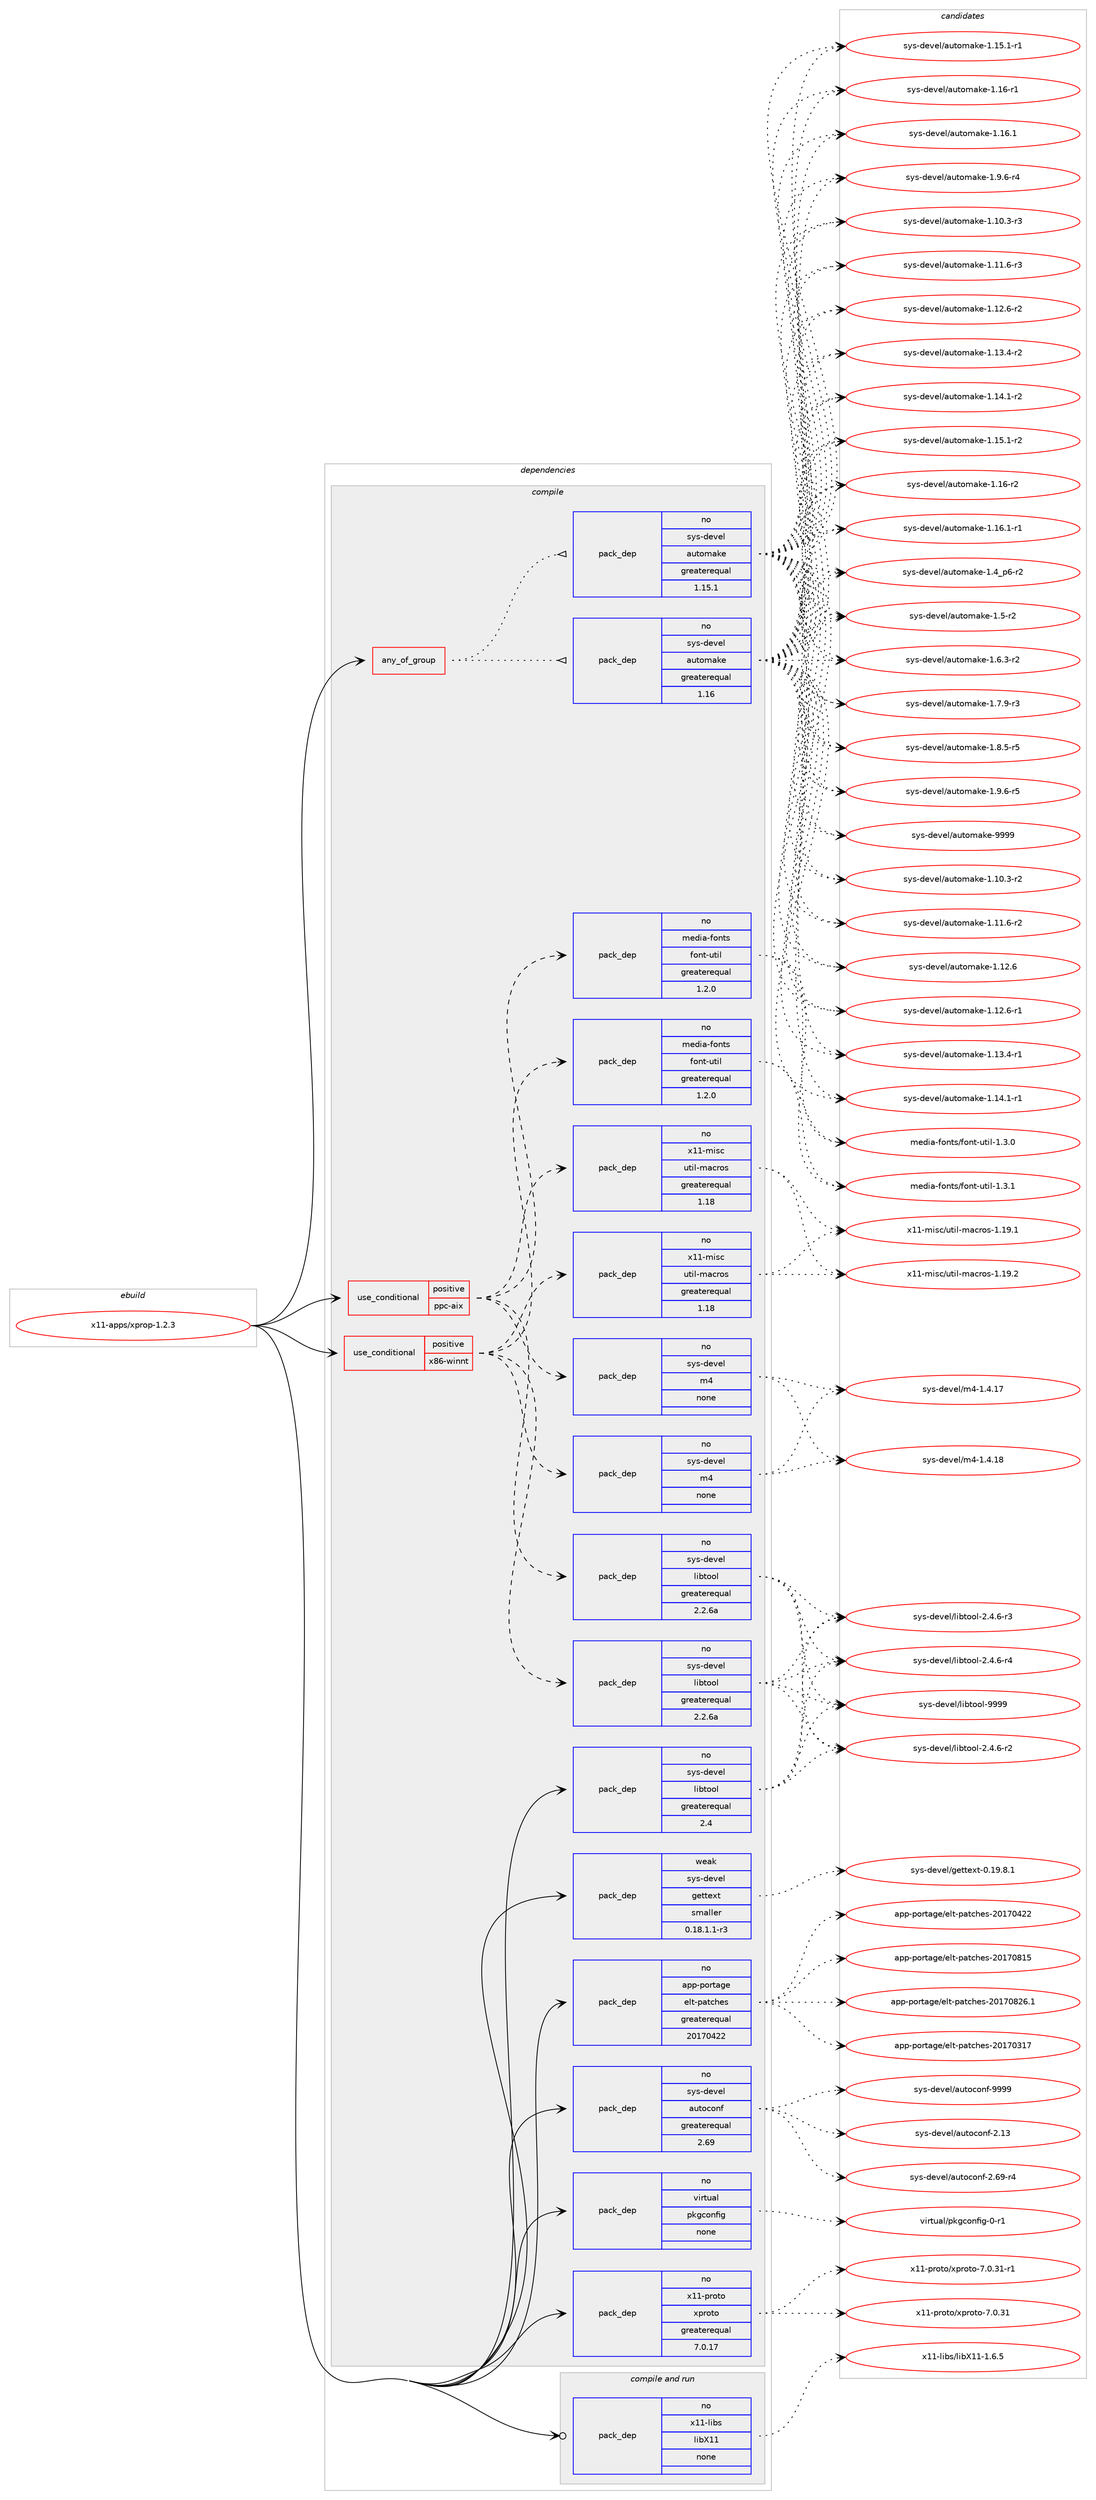 digraph prolog {

# *************
# Graph options
# *************

newrank=true;
concentrate=true;
compound=true;
graph [rankdir=LR,fontname=Helvetica,fontsize=10,ranksep=1.5];#, ranksep=2.5, nodesep=0.2];
edge  [arrowhead=vee];
node  [fontname=Helvetica,fontsize=10];

# **********
# The ebuild
# **********

subgraph cluster_leftcol {
color=gray;
rank=same;
label=<<i>ebuild</i>>;
id [label="x11-apps/xprop-1.2.3", color=red, width=4, href="../x11-apps/xprop-1.2.3.svg"];
}

# ****************
# The dependencies
# ****************

subgraph cluster_midcol {
color=gray;
label=<<i>dependencies</i>>;
subgraph cluster_compile {
fillcolor="#eeeeee";
style=filled;
label=<<i>compile</i>>;
subgraph any97 {
dependency8053 [label=<<TABLE BORDER="0" CELLBORDER="1" CELLSPACING="0" CELLPADDING="4"><TR><TD CELLPADDING="10">any_of_group</TD></TR></TABLE>>, shape=none, color=red];subgraph pack7003 {
dependency8054 [label=<<TABLE BORDER="0" CELLBORDER="1" CELLSPACING="0" CELLPADDING="4" WIDTH="220"><TR><TD ROWSPAN="6" CELLPADDING="30">pack_dep</TD></TR><TR><TD WIDTH="110">no</TD></TR><TR><TD>sys-devel</TD></TR><TR><TD>automake</TD></TR><TR><TD>greaterequal</TD></TR><TR><TD>1.16</TD></TR></TABLE>>, shape=none, color=blue];
}
dependency8053:e -> dependency8054:w [weight=20,style="dotted",arrowhead="oinv"];
subgraph pack7004 {
dependency8055 [label=<<TABLE BORDER="0" CELLBORDER="1" CELLSPACING="0" CELLPADDING="4" WIDTH="220"><TR><TD ROWSPAN="6" CELLPADDING="30">pack_dep</TD></TR><TR><TD WIDTH="110">no</TD></TR><TR><TD>sys-devel</TD></TR><TR><TD>automake</TD></TR><TR><TD>greaterequal</TD></TR><TR><TD>1.15.1</TD></TR></TABLE>>, shape=none, color=blue];
}
dependency8053:e -> dependency8055:w [weight=20,style="dotted",arrowhead="oinv"];
}
id:e -> dependency8053:w [weight=20,style="solid",arrowhead="vee"];
subgraph cond953 {
dependency8056 [label=<<TABLE BORDER="0" CELLBORDER="1" CELLSPACING="0" CELLPADDING="4"><TR><TD ROWSPAN="3" CELLPADDING="10">use_conditional</TD></TR><TR><TD>positive</TD></TR><TR><TD>ppc-aix</TD></TR></TABLE>>, shape=none, color=red];
subgraph pack7005 {
dependency8057 [label=<<TABLE BORDER="0" CELLBORDER="1" CELLSPACING="0" CELLPADDING="4" WIDTH="220"><TR><TD ROWSPAN="6" CELLPADDING="30">pack_dep</TD></TR><TR><TD WIDTH="110">no</TD></TR><TR><TD>sys-devel</TD></TR><TR><TD>libtool</TD></TR><TR><TD>greaterequal</TD></TR><TR><TD>2.2.6a</TD></TR></TABLE>>, shape=none, color=blue];
}
dependency8056:e -> dependency8057:w [weight=20,style="dashed",arrowhead="vee"];
subgraph pack7006 {
dependency8058 [label=<<TABLE BORDER="0" CELLBORDER="1" CELLSPACING="0" CELLPADDING="4" WIDTH="220"><TR><TD ROWSPAN="6" CELLPADDING="30">pack_dep</TD></TR><TR><TD WIDTH="110">no</TD></TR><TR><TD>sys-devel</TD></TR><TR><TD>m4</TD></TR><TR><TD>none</TD></TR><TR><TD></TD></TR></TABLE>>, shape=none, color=blue];
}
dependency8056:e -> dependency8058:w [weight=20,style="dashed",arrowhead="vee"];
subgraph pack7007 {
dependency8059 [label=<<TABLE BORDER="0" CELLBORDER="1" CELLSPACING="0" CELLPADDING="4" WIDTH="220"><TR><TD ROWSPAN="6" CELLPADDING="30">pack_dep</TD></TR><TR><TD WIDTH="110">no</TD></TR><TR><TD>x11-misc</TD></TR><TR><TD>util-macros</TD></TR><TR><TD>greaterequal</TD></TR><TR><TD>1.18</TD></TR></TABLE>>, shape=none, color=blue];
}
dependency8056:e -> dependency8059:w [weight=20,style="dashed",arrowhead="vee"];
subgraph pack7008 {
dependency8060 [label=<<TABLE BORDER="0" CELLBORDER="1" CELLSPACING="0" CELLPADDING="4" WIDTH="220"><TR><TD ROWSPAN="6" CELLPADDING="30">pack_dep</TD></TR><TR><TD WIDTH="110">no</TD></TR><TR><TD>media-fonts</TD></TR><TR><TD>font-util</TD></TR><TR><TD>greaterequal</TD></TR><TR><TD>1.2.0</TD></TR></TABLE>>, shape=none, color=blue];
}
dependency8056:e -> dependency8060:w [weight=20,style="dashed",arrowhead="vee"];
}
id:e -> dependency8056:w [weight=20,style="solid",arrowhead="vee"];
subgraph cond954 {
dependency8061 [label=<<TABLE BORDER="0" CELLBORDER="1" CELLSPACING="0" CELLPADDING="4"><TR><TD ROWSPAN="3" CELLPADDING="10">use_conditional</TD></TR><TR><TD>positive</TD></TR><TR><TD>x86-winnt</TD></TR></TABLE>>, shape=none, color=red];
subgraph pack7009 {
dependency8062 [label=<<TABLE BORDER="0" CELLBORDER="1" CELLSPACING="0" CELLPADDING="4" WIDTH="220"><TR><TD ROWSPAN="6" CELLPADDING="30">pack_dep</TD></TR><TR><TD WIDTH="110">no</TD></TR><TR><TD>sys-devel</TD></TR><TR><TD>libtool</TD></TR><TR><TD>greaterequal</TD></TR><TR><TD>2.2.6a</TD></TR></TABLE>>, shape=none, color=blue];
}
dependency8061:e -> dependency8062:w [weight=20,style="dashed",arrowhead="vee"];
subgraph pack7010 {
dependency8063 [label=<<TABLE BORDER="0" CELLBORDER="1" CELLSPACING="0" CELLPADDING="4" WIDTH="220"><TR><TD ROWSPAN="6" CELLPADDING="30">pack_dep</TD></TR><TR><TD WIDTH="110">no</TD></TR><TR><TD>sys-devel</TD></TR><TR><TD>m4</TD></TR><TR><TD>none</TD></TR><TR><TD></TD></TR></TABLE>>, shape=none, color=blue];
}
dependency8061:e -> dependency8063:w [weight=20,style="dashed",arrowhead="vee"];
subgraph pack7011 {
dependency8064 [label=<<TABLE BORDER="0" CELLBORDER="1" CELLSPACING="0" CELLPADDING="4" WIDTH="220"><TR><TD ROWSPAN="6" CELLPADDING="30">pack_dep</TD></TR><TR><TD WIDTH="110">no</TD></TR><TR><TD>x11-misc</TD></TR><TR><TD>util-macros</TD></TR><TR><TD>greaterequal</TD></TR><TR><TD>1.18</TD></TR></TABLE>>, shape=none, color=blue];
}
dependency8061:e -> dependency8064:w [weight=20,style="dashed",arrowhead="vee"];
subgraph pack7012 {
dependency8065 [label=<<TABLE BORDER="0" CELLBORDER="1" CELLSPACING="0" CELLPADDING="4" WIDTH="220"><TR><TD ROWSPAN="6" CELLPADDING="30">pack_dep</TD></TR><TR><TD WIDTH="110">no</TD></TR><TR><TD>media-fonts</TD></TR><TR><TD>font-util</TD></TR><TR><TD>greaterequal</TD></TR><TR><TD>1.2.0</TD></TR></TABLE>>, shape=none, color=blue];
}
dependency8061:e -> dependency8065:w [weight=20,style="dashed",arrowhead="vee"];
}
id:e -> dependency8061:w [weight=20,style="solid",arrowhead="vee"];
subgraph pack7013 {
dependency8066 [label=<<TABLE BORDER="0" CELLBORDER="1" CELLSPACING="0" CELLPADDING="4" WIDTH="220"><TR><TD ROWSPAN="6" CELLPADDING="30">pack_dep</TD></TR><TR><TD WIDTH="110">no</TD></TR><TR><TD>app-portage</TD></TR><TR><TD>elt-patches</TD></TR><TR><TD>greaterequal</TD></TR><TR><TD>20170422</TD></TR></TABLE>>, shape=none, color=blue];
}
id:e -> dependency8066:w [weight=20,style="solid",arrowhead="vee"];
subgraph pack7014 {
dependency8067 [label=<<TABLE BORDER="0" CELLBORDER="1" CELLSPACING="0" CELLPADDING="4" WIDTH="220"><TR><TD ROWSPAN="6" CELLPADDING="30">pack_dep</TD></TR><TR><TD WIDTH="110">no</TD></TR><TR><TD>sys-devel</TD></TR><TR><TD>autoconf</TD></TR><TR><TD>greaterequal</TD></TR><TR><TD>2.69</TD></TR></TABLE>>, shape=none, color=blue];
}
id:e -> dependency8067:w [weight=20,style="solid",arrowhead="vee"];
subgraph pack7015 {
dependency8068 [label=<<TABLE BORDER="0" CELLBORDER="1" CELLSPACING="0" CELLPADDING="4" WIDTH="220"><TR><TD ROWSPAN="6" CELLPADDING="30">pack_dep</TD></TR><TR><TD WIDTH="110">no</TD></TR><TR><TD>sys-devel</TD></TR><TR><TD>libtool</TD></TR><TR><TD>greaterequal</TD></TR><TR><TD>2.4</TD></TR></TABLE>>, shape=none, color=blue];
}
id:e -> dependency8068:w [weight=20,style="solid",arrowhead="vee"];
subgraph pack7016 {
dependency8069 [label=<<TABLE BORDER="0" CELLBORDER="1" CELLSPACING="0" CELLPADDING="4" WIDTH="220"><TR><TD ROWSPAN="6" CELLPADDING="30">pack_dep</TD></TR><TR><TD WIDTH="110">no</TD></TR><TR><TD>virtual</TD></TR><TR><TD>pkgconfig</TD></TR><TR><TD>none</TD></TR><TR><TD></TD></TR></TABLE>>, shape=none, color=blue];
}
id:e -> dependency8069:w [weight=20,style="solid",arrowhead="vee"];
subgraph pack7017 {
dependency8070 [label=<<TABLE BORDER="0" CELLBORDER="1" CELLSPACING="0" CELLPADDING="4" WIDTH="220"><TR><TD ROWSPAN="6" CELLPADDING="30">pack_dep</TD></TR><TR><TD WIDTH="110">no</TD></TR><TR><TD>x11-proto</TD></TR><TR><TD>xproto</TD></TR><TR><TD>greaterequal</TD></TR><TR><TD>7.0.17</TD></TR></TABLE>>, shape=none, color=blue];
}
id:e -> dependency8070:w [weight=20,style="solid",arrowhead="vee"];
subgraph pack7018 {
dependency8071 [label=<<TABLE BORDER="0" CELLBORDER="1" CELLSPACING="0" CELLPADDING="4" WIDTH="220"><TR><TD ROWSPAN="6" CELLPADDING="30">pack_dep</TD></TR><TR><TD WIDTH="110">weak</TD></TR><TR><TD>sys-devel</TD></TR><TR><TD>gettext</TD></TR><TR><TD>smaller</TD></TR><TR><TD>0.18.1.1-r3</TD></TR></TABLE>>, shape=none, color=blue];
}
id:e -> dependency8071:w [weight=20,style="solid",arrowhead="vee"];
}
subgraph cluster_compileandrun {
fillcolor="#eeeeee";
style=filled;
label=<<i>compile and run</i>>;
subgraph pack7019 {
dependency8072 [label=<<TABLE BORDER="0" CELLBORDER="1" CELLSPACING="0" CELLPADDING="4" WIDTH="220"><TR><TD ROWSPAN="6" CELLPADDING="30">pack_dep</TD></TR><TR><TD WIDTH="110">no</TD></TR><TR><TD>x11-libs</TD></TR><TR><TD>libX11</TD></TR><TR><TD>none</TD></TR><TR><TD></TD></TR></TABLE>>, shape=none, color=blue];
}
id:e -> dependency8072:w [weight=20,style="solid",arrowhead="odotvee"];
}
subgraph cluster_run {
fillcolor="#eeeeee";
style=filled;
label=<<i>run</i>>;
}
}

# **************
# The candidates
# **************

subgraph cluster_choices {
rank=same;
color=gray;
label=<<i>candidates</i>>;

subgraph choice7003 {
color=black;
nodesep=1;
choice11512111545100101118101108479711711611110997107101454946494846514511450 [label="sys-devel/automake-1.10.3-r2", color=red, width=4,href="../sys-devel/automake-1.10.3-r2.svg"];
choice11512111545100101118101108479711711611110997107101454946494946544511450 [label="sys-devel/automake-1.11.6-r2", color=red, width=4,href="../sys-devel/automake-1.11.6-r2.svg"];
choice1151211154510010111810110847971171161111099710710145494649504654 [label="sys-devel/automake-1.12.6", color=red, width=4,href="../sys-devel/automake-1.12.6.svg"];
choice11512111545100101118101108479711711611110997107101454946495046544511449 [label="sys-devel/automake-1.12.6-r1", color=red, width=4,href="../sys-devel/automake-1.12.6-r1.svg"];
choice11512111545100101118101108479711711611110997107101454946495146524511449 [label="sys-devel/automake-1.13.4-r1", color=red, width=4,href="../sys-devel/automake-1.13.4-r1.svg"];
choice11512111545100101118101108479711711611110997107101454946495246494511449 [label="sys-devel/automake-1.14.1-r1", color=red, width=4,href="../sys-devel/automake-1.14.1-r1.svg"];
choice11512111545100101118101108479711711611110997107101454946495346494511449 [label="sys-devel/automake-1.15.1-r1", color=red, width=4,href="../sys-devel/automake-1.15.1-r1.svg"];
choice1151211154510010111810110847971171161111099710710145494649544511449 [label="sys-devel/automake-1.16-r1", color=red, width=4,href="../sys-devel/automake-1.16-r1.svg"];
choice1151211154510010111810110847971171161111099710710145494649544649 [label="sys-devel/automake-1.16.1", color=red, width=4,href="../sys-devel/automake-1.16.1.svg"];
choice115121115451001011181011084797117116111109971071014549465746544511452 [label="sys-devel/automake-1.9.6-r4", color=red, width=4,href="../sys-devel/automake-1.9.6-r4.svg"];
choice11512111545100101118101108479711711611110997107101454946494846514511451 [label="sys-devel/automake-1.10.3-r3", color=red, width=4,href="../sys-devel/automake-1.10.3-r3.svg"];
choice11512111545100101118101108479711711611110997107101454946494946544511451 [label="sys-devel/automake-1.11.6-r3", color=red, width=4,href="../sys-devel/automake-1.11.6-r3.svg"];
choice11512111545100101118101108479711711611110997107101454946495046544511450 [label="sys-devel/automake-1.12.6-r2", color=red, width=4,href="../sys-devel/automake-1.12.6-r2.svg"];
choice11512111545100101118101108479711711611110997107101454946495146524511450 [label="sys-devel/automake-1.13.4-r2", color=red, width=4,href="../sys-devel/automake-1.13.4-r2.svg"];
choice11512111545100101118101108479711711611110997107101454946495246494511450 [label="sys-devel/automake-1.14.1-r2", color=red, width=4,href="../sys-devel/automake-1.14.1-r2.svg"];
choice11512111545100101118101108479711711611110997107101454946495346494511450 [label="sys-devel/automake-1.15.1-r2", color=red, width=4,href="../sys-devel/automake-1.15.1-r2.svg"];
choice1151211154510010111810110847971171161111099710710145494649544511450 [label="sys-devel/automake-1.16-r2", color=red, width=4,href="../sys-devel/automake-1.16-r2.svg"];
choice11512111545100101118101108479711711611110997107101454946495446494511449 [label="sys-devel/automake-1.16.1-r1", color=red, width=4,href="../sys-devel/automake-1.16.1-r1.svg"];
choice115121115451001011181011084797117116111109971071014549465295112544511450 [label="sys-devel/automake-1.4_p6-r2", color=red, width=4,href="../sys-devel/automake-1.4_p6-r2.svg"];
choice11512111545100101118101108479711711611110997107101454946534511450 [label="sys-devel/automake-1.5-r2", color=red, width=4,href="../sys-devel/automake-1.5-r2.svg"];
choice115121115451001011181011084797117116111109971071014549465446514511450 [label="sys-devel/automake-1.6.3-r2", color=red, width=4,href="../sys-devel/automake-1.6.3-r2.svg"];
choice115121115451001011181011084797117116111109971071014549465546574511451 [label="sys-devel/automake-1.7.9-r3", color=red, width=4,href="../sys-devel/automake-1.7.9-r3.svg"];
choice115121115451001011181011084797117116111109971071014549465646534511453 [label="sys-devel/automake-1.8.5-r5", color=red, width=4,href="../sys-devel/automake-1.8.5-r5.svg"];
choice115121115451001011181011084797117116111109971071014549465746544511453 [label="sys-devel/automake-1.9.6-r5", color=red, width=4,href="../sys-devel/automake-1.9.6-r5.svg"];
choice115121115451001011181011084797117116111109971071014557575757 [label="sys-devel/automake-9999", color=red, width=4,href="../sys-devel/automake-9999.svg"];
dependency8054:e -> choice11512111545100101118101108479711711611110997107101454946494846514511450:w [style=dotted,weight="100"];
dependency8054:e -> choice11512111545100101118101108479711711611110997107101454946494946544511450:w [style=dotted,weight="100"];
dependency8054:e -> choice1151211154510010111810110847971171161111099710710145494649504654:w [style=dotted,weight="100"];
dependency8054:e -> choice11512111545100101118101108479711711611110997107101454946495046544511449:w [style=dotted,weight="100"];
dependency8054:e -> choice11512111545100101118101108479711711611110997107101454946495146524511449:w [style=dotted,weight="100"];
dependency8054:e -> choice11512111545100101118101108479711711611110997107101454946495246494511449:w [style=dotted,weight="100"];
dependency8054:e -> choice11512111545100101118101108479711711611110997107101454946495346494511449:w [style=dotted,weight="100"];
dependency8054:e -> choice1151211154510010111810110847971171161111099710710145494649544511449:w [style=dotted,weight="100"];
dependency8054:e -> choice1151211154510010111810110847971171161111099710710145494649544649:w [style=dotted,weight="100"];
dependency8054:e -> choice115121115451001011181011084797117116111109971071014549465746544511452:w [style=dotted,weight="100"];
dependency8054:e -> choice11512111545100101118101108479711711611110997107101454946494846514511451:w [style=dotted,weight="100"];
dependency8054:e -> choice11512111545100101118101108479711711611110997107101454946494946544511451:w [style=dotted,weight="100"];
dependency8054:e -> choice11512111545100101118101108479711711611110997107101454946495046544511450:w [style=dotted,weight="100"];
dependency8054:e -> choice11512111545100101118101108479711711611110997107101454946495146524511450:w [style=dotted,weight="100"];
dependency8054:e -> choice11512111545100101118101108479711711611110997107101454946495246494511450:w [style=dotted,weight="100"];
dependency8054:e -> choice11512111545100101118101108479711711611110997107101454946495346494511450:w [style=dotted,weight="100"];
dependency8054:e -> choice1151211154510010111810110847971171161111099710710145494649544511450:w [style=dotted,weight="100"];
dependency8054:e -> choice11512111545100101118101108479711711611110997107101454946495446494511449:w [style=dotted,weight="100"];
dependency8054:e -> choice115121115451001011181011084797117116111109971071014549465295112544511450:w [style=dotted,weight="100"];
dependency8054:e -> choice11512111545100101118101108479711711611110997107101454946534511450:w [style=dotted,weight="100"];
dependency8054:e -> choice115121115451001011181011084797117116111109971071014549465446514511450:w [style=dotted,weight="100"];
dependency8054:e -> choice115121115451001011181011084797117116111109971071014549465546574511451:w [style=dotted,weight="100"];
dependency8054:e -> choice115121115451001011181011084797117116111109971071014549465646534511453:w [style=dotted,weight="100"];
dependency8054:e -> choice115121115451001011181011084797117116111109971071014549465746544511453:w [style=dotted,weight="100"];
dependency8054:e -> choice115121115451001011181011084797117116111109971071014557575757:w [style=dotted,weight="100"];
}
subgraph choice7004 {
color=black;
nodesep=1;
choice11512111545100101118101108479711711611110997107101454946494846514511450 [label="sys-devel/automake-1.10.3-r2", color=red, width=4,href="../sys-devel/automake-1.10.3-r2.svg"];
choice11512111545100101118101108479711711611110997107101454946494946544511450 [label="sys-devel/automake-1.11.6-r2", color=red, width=4,href="../sys-devel/automake-1.11.6-r2.svg"];
choice1151211154510010111810110847971171161111099710710145494649504654 [label="sys-devel/automake-1.12.6", color=red, width=4,href="../sys-devel/automake-1.12.6.svg"];
choice11512111545100101118101108479711711611110997107101454946495046544511449 [label="sys-devel/automake-1.12.6-r1", color=red, width=4,href="../sys-devel/automake-1.12.6-r1.svg"];
choice11512111545100101118101108479711711611110997107101454946495146524511449 [label="sys-devel/automake-1.13.4-r1", color=red, width=4,href="../sys-devel/automake-1.13.4-r1.svg"];
choice11512111545100101118101108479711711611110997107101454946495246494511449 [label="sys-devel/automake-1.14.1-r1", color=red, width=4,href="../sys-devel/automake-1.14.1-r1.svg"];
choice11512111545100101118101108479711711611110997107101454946495346494511449 [label="sys-devel/automake-1.15.1-r1", color=red, width=4,href="../sys-devel/automake-1.15.1-r1.svg"];
choice1151211154510010111810110847971171161111099710710145494649544511449 [label="sys-devel/automake-1.16-r1", color=red, width=4,href="../sys-devel/automake-1.16-r1.svg"];
choice1151211154510010111810110847971171161111099710710145494649544649 [label="sys-devel/automake-1.16.1", color=red, width=4,href="../sys-devel/automake-1.16.1.svg"];
choice115121115451001011181011084797117116111109971071014549465746544511452 [label="sys-devel/automake-1.9.6-r4", color=red, width=4,href="../sys-devel/automake-1.9.6-r4.svg"];
choice11512111545100101118101108479711711611110997107101454946494846514511451 [label="sys-devel/automake-1.10.3-r3", color=red, width=4,href="../sys-devel/automake-1.10.3-r3.svg"];
choice11512111545100101118101108479711711611110997107101454946494946544511451 [label="sys-devel/automake-1.11.6-r3", color=red, width=4,href="../sys-devel/automake-1.11.6-r3.svg"];
choice11512111545100101118101108479711711611110997107101454946495046544511450 [label="sys-devel/automake-1.12.6-r2", color=red, width=4,href="../sys-devel/automake-1.12.6-r2.svg"];
choice11512111545100101118101108479711711611110997107101454946495146524511450 [label="sys-devel/automake-1.13.4-r2", color=red, width=4,href="../sys-devel/automake-1.13.4-r2.svg"];
choice11512111545100101118101108479711711611110997107101454946495246494511450 [label="sys-devel/automake-1.14.1-r2", color=red, width=4,href="../sys-devel/automake-1.14.1-r2.svg"];
choice11512111545100101118101108479711711611110997107101454946495346494511450 [label="sys-devel/automake-1.15.1-r2", color=red, width=4,href="../sys-devel/automake-1.15.1-r2.svg"];
choice1151211154510010111810110847971171161111099710710145494649544511450 [label="sys-devel/automake-1.16-r2", color=red, width=4,href="../sys-devel/automake-1.16-r2.svg"];
choice11512111545100101118101108479711711611110997107101454946495446494511449 [label="sys-devel/automake-1.16.1-r1", color=red, width=4,href="../sys-devel/automake-1.16.1-r1.svg"];
choice115121115451001011181011084797117116111109971071014549465295112544511450 [label="sys-devel/automake-1.4_p6-r2", color=red, width=4,href="../sys-devel/automake-1.4_p6-r2.svg"];
choice11512111545100101118101108479711711611110997107101454946534511450 [label="sys-devel/automake-1.5-r2", color=red, width=4,href="../sys-devel/automake-1.5-r2.svg"];
choice115121115451001011181011084797117116111109971071014549465446514511450 [label="sys-devel/automake-1.6.3-r2", color=red, width=4,href="../sys-devel/automake-1.6.3-r2.svg"];
choice115121115451001011181011084797117116111109971071014549465546574511451 [label="sys-devel/automake-1.7.9-r3", color=red, width=4,href="../sys-devel/automake-1.7.9-r3.svg"];
choice115121115451001011181011084797117116111109971071014549465646534511453 [label="sys-devel/automake-1.8.5-r5", color=red, width=4,href="../sys-devel/automake-1.8.5-r5.svg"];
choice115121115451001011181011084797117116111109971071014549465746544511453 [label="sys-devel/automake-1.9.6-r5", color=red, width=4,href="../sys-devel/automake-1.9.6-r5.svg"];
choice115121115451001011181011084797117116111109971071014557575757 [label="sys-devel/automake-9999", color=red, width=4,href="../sys-devel/automake-9999.svg"];
dependency8055:e -> choice11512111545100101118101108479711711611110997107101454946494846514511450:w [style=dotted,weight="100"];
dependency8055:e -> choice11512111545100101118101108479711711611110997107101454946494946544511450:w [style=dotted,weight="100"];
dependency8055:e -> choice1151211154510010111810110847971171161111099710710145494649504654:w [style=dotted,weight="100"];
dependency8055:e -> choice11512111545100101118101108479711711611110997107101454946495046544511449:w [style=dotted,weight="100"];
dependency8055:e -> choice11512111545100101118101108479711711611110997107101454946495146524511449:w [style=dotted,weight="100"];
dependency8055:e -> choice11512111545100101118101108479711711611110997107101454946495246494511449:w [style=dotted,weight="100"];
dependency8055:e -> choice11512111545100101118101108479711711611110997107101454946495346494511449:w [style=dotted,weight="100"];
dependency8055:e -> choice1151211154510010111810110847971171161111099710710145494649544511449:w [style=dotted,weight="100"];
dependency8055:e -> choice1151211154510010111810110847971171161111099710710145494649544649:w [style=dotted,weight="100"];
dependency8055:e -> choice115121115451001011181011084797117116111109971071014549465746544511452:w [style=dotted,weight="100"];
dependency8055:e -> choice11512111545100101118101108479711711611110997107101454946494846514511451:w [style=dotted,weight="100"];
dependency8055:e -> choice11512111545100101118101108479711711611110997107101454946494946544511451:w [style=dotted,weight="100"];
dependency8055:e -> choice11512111545100101118101108479711711611110997107101454946495046544511450:w [style=dotted,weight="100"];
dependency8055:e -> choice11512111545100101118101108479711711611110997107101454946495146524511450:w [style=dotted,weight="100"];
dependency8055:e -> choice11512111545100101118101108479711711611110997107101454946495246494511450:w [style=dotted,weight="100"];
dependency8055:e -> choice11512111545100101118101108479711711611110997107101454946495346494511450:w [style=dotted,weight="100"];
dependency8055:e -> choice1151211154510010111810110847971171161111099710710145494649544511450:w [style=dotted,weight="100"];
dependency8055:e -> choice11512111545100101118101108479711711611110997107101454946495446494511449:w [style=dotted,weight="100"];
dependency8055:e -> choice115121115451001011181011084797117116111109971071014549465295112544511450:w [style=dotted,weight="100"];
dependency8055:e -> choice11512111545100101118101108479711711611110997107101454946534511450:w [style=dotted,weight="100"];
dependency8055:e -> choice115121115451001011181011084797117116111109971071014549465446514511450:w [style=dotted,weight="100"];
dependency8055:e -> choice115121115451001011181011084797117116111109971071014549465546574511451:w [style=dotted,weight="100"];
dependency8055:e -> choice115121115451001011181011084797117116111109971071014549465646534511453:w [style=dotted,weight="100"];
dependency8055:e -> choice115121115451001011181011084797117116111109971071014549465746544511453:w [style=dotted,weight="100"];
dependency8055:e -> choice115121115451001011181011084797117116111109971071014557575757:w [style=dotted,weight="100"];
}
subgraph choice7005 {
color=black;
nodesep=1;
choice1151211154510010111810110847108105981161111111084550465246544511450 [label="sys-devel/libtool-2.4.6-r2", color=red, width=4,href="../sys-devel/libtool-2.4.6-r2.svg"];
choice1151211154510010111810110847108105981161111111084550465246544511451 [label="sys-devel/libtool-2.4.6-r3", color=red, width=4,href="../sys-devel/libtool-2.4.6-r3.svg"];
choice1151211154510010111810110847108105981161111111084550465246544511452 [label="sys-devel/libtool-2.4.6-r4", color=red, width=4,href="../sys-devel/libtool-2.4.6-r4.svg"];
choice1151211154510010111810110847108105981161111111084557575757 [label="sys-devel/libtool-9999", color=red, width=4,href="../sys-devel/libtool-9999.svg"];
dependency8057:e -> choice1151211154510010111810110847108105981161111111084550465246544511450:w [style=dotted,weight="100"];
dependency8057:e -> choice1151211154510010111810110847108105981161111111084550465246544511451:w [style=dotted,weight="100"];
dependency8057:e -> choice1151211154510010111810110847108105981161111111084550465246544511452:w [style=dotted,weight="100"];
dependency8057:e -> choice1151211154510010111810110847108105981161111111084557575757:w [style=dotted,weight="100"];
}
subgraph choice7006 {
color=black;
nodesep=1;
choice11512111545100101118101108471095245494652464955 [label="sys-devel/m4-1.4.17", color=red, width=4,href="../sys-devel/m4-1.4.17.svg"];
choice11512111545100101118101108471095245494652464956 [label="sys-devel/m4-1.4.18", color=red, width=4,href="../sys-devel/m4-1.4.18.svg"];
dependency8058:e -> choice11512111545100101118101108471095245494652464955:w [style=dotted,weight="100"];
dependency8058:e -> choice11512111545100101118101108471095245494652464956:w [style=dotted,weight="100"];
}
subgraph choice7007 {
color=black;
nodesep=1;
choice120494945109105115994711711610510845109979911411111545494649574649 [label="x11-misc/util-macros-1.19.1", color=red, width=4,href="../x11-misc/util-macros-1.19.1.svg"];
choice120494945109105115994711711610510845109979911411111545494649574650 [label="x11-misc/util-macros-1.19.2", color=red, width=4,href="../x11-misc/util-macros-1.19.2.svg"];
dependency8059:e -> choice120494945109105115994711711610510845109979911411111545494649574649:w [style=dotted,weight="100"];
dependency8059:e -> choice120494945109105115994711711610510845109979911411111545494649574650:w [style=dotted,weight="100"];
}
subgraph choice7008 {
color=black;
nodesep=1;
choice10910110010597451021111101161154710211111011645117116105108454946514648 [label="media-fonts/font-util-1.3.0", color=red, width=4,href="../media-fonts/font-util-1.3.0.svg"];
choice10910110010597451021111101161154710211111011645117116105108454946514649 [label="media-fonts/font-util-1.3.1", color=red, width=4,href="../media-fonts/font-util-1.3.1.svg"];
dependency8060:e -> choice10910110010597451021111101161154710211111011645117116105108454946514648:w [style=dotted,weight="100"];
dependency8060:e -> choice10910110010597451021111101161154710211111011645117116105108454946514649:w [style=dotted,weight="100"];
}
subgraph choice7009 {
color=black;
nodesep=1;
choice1151211154510010111810110847108105981161111111084550465246544511450 [label="sys-devel/libtool-2.4.6-r2", color=red, width=4,href="../sys-devel/libtool-2.4.6-r2.svg"];
choice1151211154510010111810110847108105981161111111084550465246544511451 [label="sys-devel/libtool-2.4.6-r3", color=red, width=4,href="../sys-devel/libtool-2.4.6-r3.svg"];
choice1151211154510010111810110847108105981161111111084550465246544511452 [label="sys-devel/libtool-2.4.6-r4", color=red, width=4,href="../sys-devel/libtool-2.4.6-r4.svg"];
choice1151211154510010111810110847108105981161111111084557575757 [label="sys-devel/libtool-9999", color=red, width=4,href="../sys-devel/libtool-9999.svg"];
dependency8062:e -> choice1151211154510010111810110847108105981161111111084550465246544511450:w [style=dotted,weight="100"];
dependency8062:e -> choice1151211154510010111810110847108105981161111111084550465246544511451:w [style=dotted,weight="100"];
dependency8062:e -> choice1151211154510010111810110847108105981161111111084550465246544511452:w [style=dotted,weight="100"];
dependency8062:e -> choice1151211154510010111810110847108105981161111111084557575757:w [style=dotted,weight="100"];
}
subgraph choice7010 {
color=black;
nodesep=1;
choice11512111545100101118101108471095245494652464955 [label="sys-devel/m4-1.4.17", color=red, width=4,href="../sys-devel/m4-1.4.17.svg"];
choice11512111545100101118101108471095245494652464956 [label="sys-devel/m4-1.4.18", color=red, width=4,href="../sys-devel/m4-1.4.18.svg"];
dependency8063:e -> choice11512111545100101118101108471095245494652464955:w [style=dotted,weight="100"];
dependency8063:e -> choice11512111545100101118101108471095245494652464956:w [style=dotted,weight="100"];
}
subgraph choice7011 {
color=black;
nodesep=1;
choice120494945109105115994711711610510845109979911411111545494649574649 [label="x11-misc/util-macros-1.19.1", color=red, width=4,href="../x11-misc/util-macros-1.19.1.svg"];
choice120494945109105115994711711610510845109979911411111545494649574650 [label="x11-misc/util-macros-1.19.2", color=red, width=4,href="../x11-misc/util-macros-1.19.2.svg"];
dependency8064:e -> choice120494945109105115994711711610510845109979911411111545494649574649:w [style=dotted,weight="100"];
dependency8064:e -> choice120494945109105115994711711610510845109979911411111545494649574650:w [style=dotted,weight="100"];
}
subgraph choice7012 {
color=black;
nodesep=1;
choice10910110010597451021111101161154710211111011645117116105108454946514648 [label="media-fonts/font-util-1.3.0", color=red, width=4,href="../media-fonts/font-util-1.3.0.svg"];
choice10910110010597451021111101161154710211111011645117116105108454946514649 [label="media-fonts/font-util-1.3.1", color=red, width=4,href="../media-fonts/font-util-1.3.1.svg"];
dependency8065:e -> choice10910110010597451021111101161154710211111011645117116105108454946514648:w [style=dotted,weight="100"];
dependency8065:e -> choice10910110010597451021111101161154710211111011645117116105108454946514649:w [style=dotted,weight="100"];
}
subgraph choice7013 {
color=black;
nodesep=1;
choice97112112451121111141169710310147101108116451129711699104101115455048495548514955 [label="app-portage/elt-patches-20170317", color=red, width=4,href="../app-portage/elt-patches-20170317.svg"];
choice97112112451121111141169710310147101108116451129711699104101115455048495548525050 [label="app-portage/elt-patches-20170422", color=red, width=4,href="../app-portage/elt-patches-20170422.svg"];
choice97112112451121111141169710310147101108116451129711699104101115455048495548564953 [label="app-portage/elt-patches-20170815", color=red, width=4,href="../app-portage/elt-patches-20170815.svg"];
choice971121124511211111411697103101471011081164511297116991041011154550484955485650544649 [label="app-portage/elt-patches-20170826.1", color=red, width=4,href="../app-portage/elt-patches-20170826.1.svg"];
dependency8066:e -> choice97112112451121111141169710310147101108116451129711699104101115455048495548514955:w [style=dotted,weight="100"];
dependency8066:e -> choice97112112451121111141169710310147101108116451129711699104101115455048495548525050:w [style=dotted,weight="100"];
dependency8066:e -> choice97112112451121111141169710310147101108116451129711699104101115455048495548564953:w [style=dotted,weight="100"];
dependency8066:e -> choice971121124511211111411697103101471011081164511297116991041011154550484955485650544649:w [style=dotted,weight="100"];
}
subgraph choice7014 {
color=black;
nodesep=1;
choice115121115451001011181011084797117116111991111101024550464951 [label="sys-devel/autoconf-2.13", color=red, width=4,href="../sys-devel/autoconf-2.13.svg"];
choice1151211154510010111810110847971171161119911111010245504654574511452 [label="sys-devel/autoconf-2.69-r4", color=red, width=4,href="../sys-devel/autoconf-2.69-r4.svg"];
choice115121115451001011181011084797117116111991111101024557575757 [label="sys-devel/autoconf-9999", color=red, width=4,href="../sys-devel/autoconf-9999.svg"];
dependency8067:e -> choice115121115451001011181011084797117116111991111101024550464951:w [style=dotted,weight="100"];
dependency8067:e -> choice1151211154510010111810110847971171161119911111010245504654574511452:w [style=dotted,weight="100"];
dependency8067:e -> choice115121115451001011181011084797117116111991111101024557575757:w [style=dotted,weight="100"];
}
subgraph choice7015 {
color=black;
nodesep=1;
choice1151211154510010111810110847108105981161111111084550465246544511450 [label="sys-devel/libtool-2.4.6-r2", color=red, width=4,href="../sys-devel/libtool-2.4.6-r2.svg"];
choice1151211154510010111810110847108105981161111111084550465246544511451 [label="sys-devel/libtool-2.4.6-r3", color=red, width=4,href="../sys-devel/libtool-2.4.6-r3.svg"];
choice1151211154510010111810110847108105981161111111084550465246544511452 [label="sys-devel/libtool-2.4.6-r4", color=red, width=4,href="../sys-devel/libtool-2.4.6-r4.svg"];
choice1151211154510010111810110847108105981161111111084557575757 [label="sys-devel/libtool-9999", color=red, width=4,href="../sys-devel/libtool-9999.svg"];
dependency8068:e -> choice1151211154510010111810110847108105981161111111084550465246544511450:w [style=dotted,weight="100"];
dependency8068:e -> choice1151211154510010111810110847108105981161111111084550465246544511451:w [style=dotted,weight="100"];
dependency8068:e -> choice1151211154510010111810110847108105981161111111084550465246544511452:w [style=dotted,weight="100"];
dependency8068:e -> choice1151211154510010111810110847108105981161111111084557575757:w [style=dotted,weight="100"];
}
subgraph choice7016 {
color=black;
nodesep=1;
choice11810511411611797108471121071039911111010210510345484511449 [label="virtual/pkgconfig-0-r1", color=red, width=4,href="../virtual/pkgconfig-0-r1.svg"];
dependency8069:e -> choice11810511411611797108471121071039911111010210510345484511449:w [style=dotted,weight="100"];
}
subgraph choice7017 {
color=black;
nodesep=1;
choice1204949451121141111161114712011211411111611145554648465149 [label="x11-proto/xproto-7.0.31", color=red, width=4,href="../x11-proto/xproto-7.0.31.svg"];
choice12049494511211411111611147120112114111116111455546484651494511449 [label="x11-proto/xproto-7.0.31-r1", color=red, width=4,href="../x11-proto/xproto-7.0.31-r1.svg"];
dependency8070:e -> choice1204949451121141111161114712011211411111611145554648465149:w [style=dotted,weight="100"];
dependency8070:e -> choice12049494511211411111611147120112114111116111455546484651494511449:w [style=dotted,weight="100"];
}
subgraph choice7018 {
color=black;
nodesep=1;
choice1151211154510010111810110847103101116116101120116454846495746564649 [label="sys-devel/gettext-0.19.8.1", color=red, width=4,href="../sys-devel/gettext-0.19.8.1.svg"];
dependency8071:e -> choice1151211154510010111810110847103101116116101120116454846495746564649:w [style=dotted,weight="100"];
}
subgraph choice7019 {
color=black;
nodesep=1;
choice120494945108105981154710810598884949454946544653 [label="x11-libs/libX11-1.6.5", color=red, width=4,href="../x11-libs/libX11-1.6.5.svg"];
dependency8072:e -> choice120494945108105981154710810598884949454946544653:w [style=dotted,weight="100"];
}
}

}

